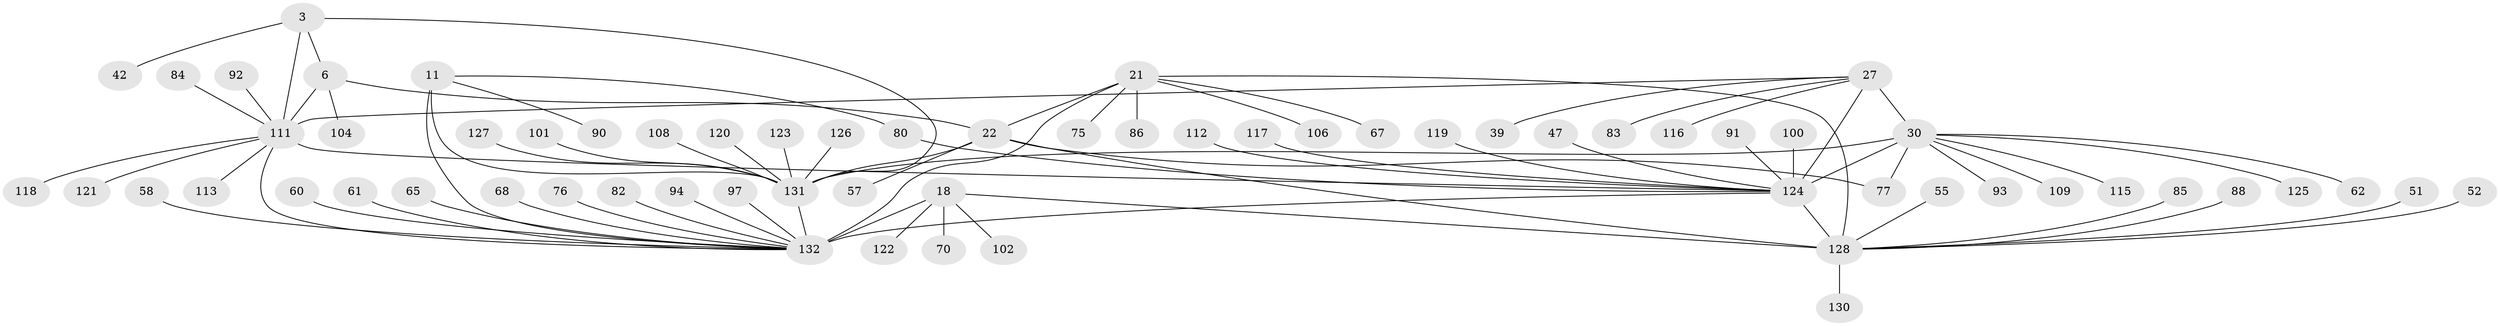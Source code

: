 // original degree distribution, {6: 0.022727272727272728, 10: 0.05303030303030303, 11: 0.015151515151515152, 5: 0.015151515151515152, 7: 0.06818181818181818, 8: 0.022727272727272728, 9: 0.030303030303030304, 12: 0.007575757575757576, 1: 0.5681818181818182, 3: 0.045454545454545456, 2: 0.14393939393939395, 4: 0.007575757575757576}
// Generated by graph-tools (version 1.1) at 2025/55/03/09/25 04:55:40]
// undirected, 66 vertices, 79 edges
graph export_dot {
graph [start="1"]
  node [color=gray90,style=filled];
  3 [super="+1"];
  6 [super="+5"];
  11 [super="+10"];
  18 [super="+16"];
  21 [super="+20"];
  22 [super="+19"];
  27 [super="+26"];
  30 [super="+29"];
  39;
  42 [super="+40"];
  47;
  51;
  52;
  55;
  57;
  58;
  60 [super="+48"];
  61;
  62;
  65;
  67 [super="+43"];
  68;
  70;
  75;
  76;
  77;
  80 [super="+56"];
  82;
  83 [super="+69+74"];
  84;
  85;
  86 [super="+72"];
  88;
  90;
  91 [super="+53"];
  92;
  93;
  94 [super="+64"];
  97 [super="+81"];
  100;
  101 [super="+50+87+95"];
  102;
  104;
  106;
  108;
  109 [super="+34"];
  111 [super="+59"];
  112;
  113 [super="+44+71+103+107"];
  115;
  116;
  117 [super="+114"];
  118;
  119;
  120;
  121;
  122;
  123;
  124 [super="+99+73+28"];
  125;
  126;
  127;
  128 [super="+24+38"];
  130;
  131 [super="+63+12+31+45+49+54+78+89+96+98"];
  132 [super="+37+129+17+105+35+41"];
  3 -- 6 [weight=4];
  3 -- 42;
  3 -- 131;
  3 -- 111 [weight=4];
  6 -- 22;
  6 -- 104;
  6 -- 111 [weight=4];
  11 -- 90;
  11 -- 80;
  11 -- 131 [weight=8];
  11 -- 132;
  18 -- 122;
  18 -- 102;
  18 -- 70;
  18 -- 132 [weight=8];
  18 -- 128;
  21 -- 22 [weight=4];
  21 -- 106;
  21 -- 75;
  21 -- 132;
  21 -- 67;
  21 -- 86;
  21 -- 128 [weight=4];
  22 -- 77;
  22 -- 57;
  22 -- 131;
  22 -- 128 [weight=4];
  27 -- 30 [weight=4];
  27 -- 116;
  27 -- 39;
  27 -- 124 [weight=4];
  27 -- 83;
  27 -- 111;
  30 -- 62;
  30 -- 115;
  30 -- 77;
  30 -- 125;
  30 -- 93;
  30 -- 124 [weight=5];
  30 -- 109;
  30 -- 131;
  47 -- 124;
  51 -- 128;
  52 -- 128;
  55 -- 128;
  58 -- 132;
  60 -- 132;
  61 -- 132;
  65 -- 132;
  68 -- 132;
  76 -- 132;
  80 -- 124;
  82 -- 132;
  84 -- 111;
  85 -- 128;
  88 -- 128;
  91 -- 124;
  92 -- 111;
  94 -- 132;
  97 -- 132;
  100 -- 124;
  101 -- 131;
  108 -- 131;
  111 -- 132;
  111 -- 113;
  111 -- 118;
  111 -- 121;
  111 -- 124;
  112 -- 124;
  117 -- 124;
  119 -- 124;
  120 -- 131;
  123 -- 131;
  124 -- 132 [weight=3];
  124 -- 128;
  126 -- 131;
  127 -- 131;
  128 -- 130;
  131 -- 132;
}
